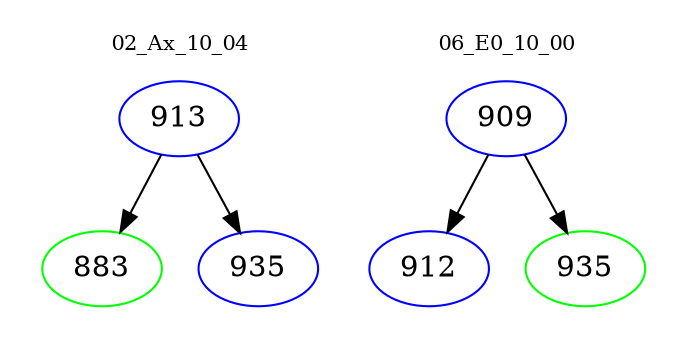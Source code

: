 digraph{
subgraph cluster_0 {
color = white
label = "02_Ax_10_04";
fontsize=10;
T0_913 [label="913", color="blue"]
T0_913 -> T0_883 [color="black"]
T0_883 [label="883", color="green"]
T0_913 -> T0_935 [color="black"]
T0_935 [label="935", color="blue"]
}
subgraph cluster_1 {
color = white
label = "06_E0_10_00";
fontsize=10;
T1_909 [label="909", color="blue"]
T1_909 -> T1_912 [color="black"]
T1_912 [label="912", color="blue"]
T1_909 -> T1_935 [color="black"]
T1_935 [label="935", color="green"]
}
}
